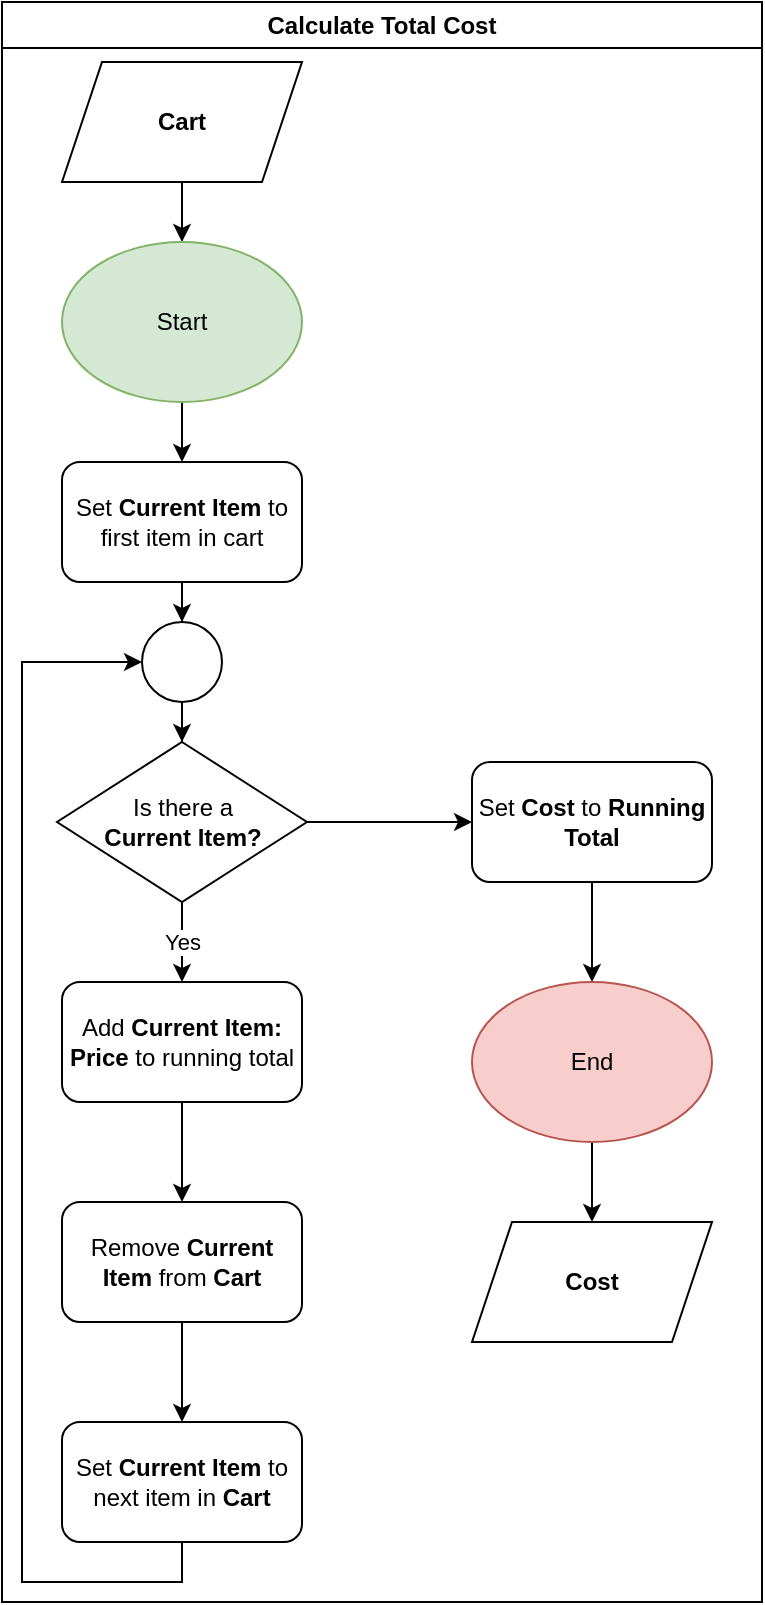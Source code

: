 <mxfile version="24.7.10">
  <diagram name="Page-1" id="t6Nh8i725uTmT7j1fXuJ">
    <mxGraphModel dx="1728" dy="922" grid="1" gridSize="10" guides="1" tooltips="1" connect="1" arrows="1" fold="1" page="1" pageScale="1" pageWidth="850" pageHeight="1100" math="0" shadow="0">
      <root>
        <mxCell id="0" />
        <mxCell id="1" parent="0" />
        <mxCell id="HbAws9196qEBHbhDMuGA-1" value="Calculate Total Cost" style="swimlane;whiteSpace=wrap;html=1;" vertex="1" parent="1">
          <mxGeometry x="10" y="140" width="380" height="800" as="geometry" />
        </mxCell>
        <mxCell id="HbAws9196qEBHbhDMuGA-15" value="" style="edgeStyle=orthogonalEdgeStyle;rounded=0;orthogonalLoop=1;jettySize=auto;html=1;" edge="1" parent="HbAws9196qEBHbhDMuGA-1" source="HbAws9196qEBHbhDMuGA-2" target="HbAws9196qEBHbhDMuGA-3">
          <mxGeometry relative="1" as="geometry" />
        </mxCell>
        <mxCell id="HbAws9196qEBHbhDMuGA-2" value="&lt;b&gt;Cart&lt;/b&gt;" style="shape=parallelogram;perimeter=parallelogramPerimeter;whiteSpace=wrap;html=1;fixedSize=1;" vertex="1" parent="HbAws9196qEBHbhDMuGA-1">
          <mxGeometry x="30" y="30" width="120" height="60" as="geometry" />
        </mxCell>
        <mxCell id="HbAws9196qEBHbhDMuGA-27" value="" style="edgeStyle=orthogonalEdgeStyle;rounded=0;orthogonalLoop=1;jettySize=auto;html=1;" edge="1" parent="HbAws9196qEBHbhDMuGA-1" source="HbAws9196qEBHbhDMuGA-3" target="HbAws9196qEBHbhDMuGA-22">
          <mxGeometry relative="1" as="geometry" />
        </mxCell>
        <mxCell id="HbAws9196qEBHbhDMuGA-3" value="Start" style="ellipse;whiteSpace=wrap;html=1;fillColor=#d5e8d4;strokeColor=#82b366;" vertex="1" parent="HbAws9196qEBHbhDMuGA-1">
          <mxGeometry x="30" y="120" width="120" height="80" as="geometry" />
        </mxCell>
        <mxCell id="HbAws9196qEBHbhDMuGA-5" value="&lt;b&gt;Cost&lt;/b&gt;" style="shape=parallelogram;perimeter=parallelogramPerimeter;whiteSpace=wrap;html=1;fixedSize=1;" vertex="1" parent="HbAws9196qEBHbhDMuGA-1">
          <mxGeometry x="235" y="610" width="120" height="60" as="geometry" />
        </mxCell>
        <mxCell id="HbAws9196qEBHbhDMuGA-25" value="Yes" style="edgeStyle=orthogonalEdgeStyle;rounded=0;orthogonalLoop=1;jettySize=auto;html=1;" edge="1" parent="HbAws9196qEBHbhDMuGA-1" source="HbAws9196qEBHbhDMuGA-7" target="HbAws9196qEBHbhDMuGA-24">
          <mxGeometry relative="1" as="geometry" />
        </mxCell>
        <mxCell id="HbAws9196qEBHbhDMuGA-33" value="" style="edgeStyle=orthogonalEdgeStyle;rounded=0;orthogonalLoop=1;jettySize=auto;html=1;" edge="1" parent="HbAws9196qEBHbhDMuGA-1" source="HbAws9196qEBHbhDMuGA-7" target="HbAws9196qEBHbhDMuGA-32">
          <mxGeometry relative="1" as="geometry" />
        </mxCell>
        <mxCell id="HbAws9196qEBHbhDMuGA-7" value="Is there a&lt;br&gt;&lt;b&gt;Current Item?&lt;/b&gt;" style="rhombus;whiteSpace=wrap;html=1;" vertex="1" parent="HbAws9196qEBHbhDMuGA-1">
          <mxGeometry x="27.5" y="370" width="125" height="80" as="geometry" />
        </mxCell>
        <mxCell id="HbAws9196qEBHbhDMuGA-11" value="" style="edgeStyle=orthogonalEdgeStyle;rounded=0;orthogonalLoop=1;jettySize=auto;html=1;" edge="1" parent="HbAws9196qEBHbhDMuGA-1" source="HbAws9196qEBHbhDMuGA-8" target="HbAws9196qEBHbhDMuGA-10">
          <mxGeometry relative="1" as="geometry" />
        </mxCell>
        <mxCell id="HbAws9196qEBHbhDMuGA-8" value="Remove &lt;b&gt;Current Item&lt;/b&gt; from &lt;b&gt;Cart&lt;/b&gt;" style="rounded=1;whiteSpace=wrap;html=1;" vertex="1" parent="HbAws9196qEBHbhDMuGA-1">
          <mxGeometry x="30" y="600" width="120" height="60" as="geometry" />
        </mxCell>
        <mxCell id="HbAws9196qEBHbhDMuGA-31" style="edgeStyle=orthogonalEdgeStyle;rounded=0;orthogonalLoop=1;jettySize=auto;html=1;exitX=0.5;exitY=1;exitDx=0;exitDy=0;" edge="1" parent="HbAws9196qEBHbhDMuGA-1" source="HbAws9196qEBHbhDMuGA-10" target="HbAws9196qEBHbhDMuGA-28">
          <mxGeometry relative="1" as="geometry">
            <Array as="points">
              <mxPoint x="90" y="790" />
              <mxPoint x="10" y="790" />
              <mxPoint x="10" y="330" />
            </Array>
          </mxGeometry>
        </mxCell>
        <mxCell id="HbAws9196qEBHbhDMuGA-10" value="Set &lt;b&gt;Current Item&lt;/b&gt;&amp;nbsp;to next item in &lt;b&gt;Cart&lt;/b&gt;" style="whiteSpace=wrap;html=1;rounded=1;" vertex="1" parent="HbAws9196qEBHbhDMuGA-1">
          <mxGeometry x="30" y="710" width="120" height="60" as="geometry" />
        </mxCell>
        <mxCell id="HbAws9196qEBHbhDMuGA-29" style="edgeStyle=orthogonalEdgeStyle;rounded=0;orthogonalLoop=1;jettySize=auto;html=1;exitX=0.5;exitY=1;exitDx=0;exitDy=0;" edge="1" parent="HbAws9196qEBHbhDMuGA-1" source="HbAws9196qEBHbhDMuGA-22" target="HbAws9196qEBHbhDMuGA-28">
          <mxGeometry relative="1" as="geometry" />
        </mxCell>
        <mxCell id="HbAws9196qEBHbhDMuGA-22" value="Set &lt;b&gt;Current Item&lt;/b&gt;&amp;nbsp;to first item in cart" style="rounded=1;whiteSpace=wrap;html=1;" vertex="1" parent="HbAws9196qEBHbhDMuGA-1">
          <mxGeometry x="30" y="230" width="120" height="60" as="geometry" />
        </mxCell>
        <mxCell id="HbAws9196qEBHbhDMuGA-26" value="" style="edgeStyle=orthogonalEdgeStyle;rounded=0;orthogonalLoop=1;jettySize=auto;html=1;" edge="1" parent="HbAws9196qEBHbhDMuGA-1" source="HbAws9196qEBHbhDMuGA-24" target="HbAws9196qEBHbhDMuGA-8">
          <mxGeometry relative="1" as="geometry" />
        </mxCell>
        <mxCell id="HbAws9196qEBHbhDMuGA-24" value="Add &lt;b&gt;Current Item: Price&lt;/b&gt;&amp;nbsp;to running total" style="rounded=1;whiteSpace=wrap;html=1;" vertex="1" parent="HbAws9196qEBHbhDMuGA-1">
          <mxGeometry x="30" y="490" width="120" height="60" as="geometry" />
        </mxCell>
        <mxCell id="HbAws9196qEBHbhDMuGA-30" style="edgeStyle=orthogonalEdgeStyle;rounded=0;orthogonalLoop=1;jettySize=auto;html=1;" edge="1" parent="HbAws9196qEBHbhDMuGA-1" source="HbAws9196qEBHbhDMuGA-28" target="HbAws9196qEBHbhDMuGA-7">
          <mxGeometry relative="1" as="geometry" />
        </mxCell>
        <mxCell id="HbAws9196qEBHbhDMuGA-28" value="" style="ellipse;whiteSpace=wrap;html=1;aspect=fixed;" vertex="1" parent="HbAws9196qEBHbhDMuGA-1">
          <mxGeometry x="70" y="310" width="40" height="40" as="geometry" />
        </mxCell>
        <mxCell id="HbAws9196qEBHbhDMuGA-35" value="" style="edgeStyle=orthogonalEdgeStyle;rounded=0;orthogonalLoop=1;jettySize=auto;html=1;" edge="1" parent="HbAws9196qEBHbhDMuGA-1" source="HbAws9196qEBHbhDMuGA-32" target="HbAws9196qEBHbhDMuGA-34">
          <mxGeometry relative="1" as="geometry" />
        </mxCell>
        <mxCell id="HbAws9196qEBHbhDMuGA-32" value="Set &lt;b&gt;Cost&lt;/b&gt;&amp;nbsp;to &lt;b&gt;Running Total&lt;/b&gt;" style="rounded=1;whiteSpace=wrap;html=1;" vertex="1" parent="HbAws9196qEBHbhDMuGA-1">
          <mxGeometry x="235" y="380" width="120" height="60" as="geometry" />
        </mxCell>
        <mxCell id="HbAws9196qEBHbhDMuGA-36" value="" style="edgeStyle=orthogonalEdgeStyle;rounded=0;orthogonalLoop=1;jettySize=auto;html=1;" edge="1" parent="HbAws9196qEBHbhDMuGA-1" source="HbAws9196qEBHbhDMuGA-34" target="HbAws9196qEBHbhDMuGA-5">
          <mxGeometry relative="1" as="geometry" />
        </mxCell>
        <mxCell id="HbAws9196qEBHbhDMuGA-34" value="End" style="ellipse;whiteSpace=wrap;html=1;fillColor=#f8cecc;strokeColor=#b85450;" vertex="1" parent="HbAws9196qEBHbhDMuGA-1">
          <mxGeometry x="235" y="490" width="120" height="80" as="geometry" />
        </mxCell>
      </root>
    </mxGraphModel>
  </diagram>
</mxfile>
